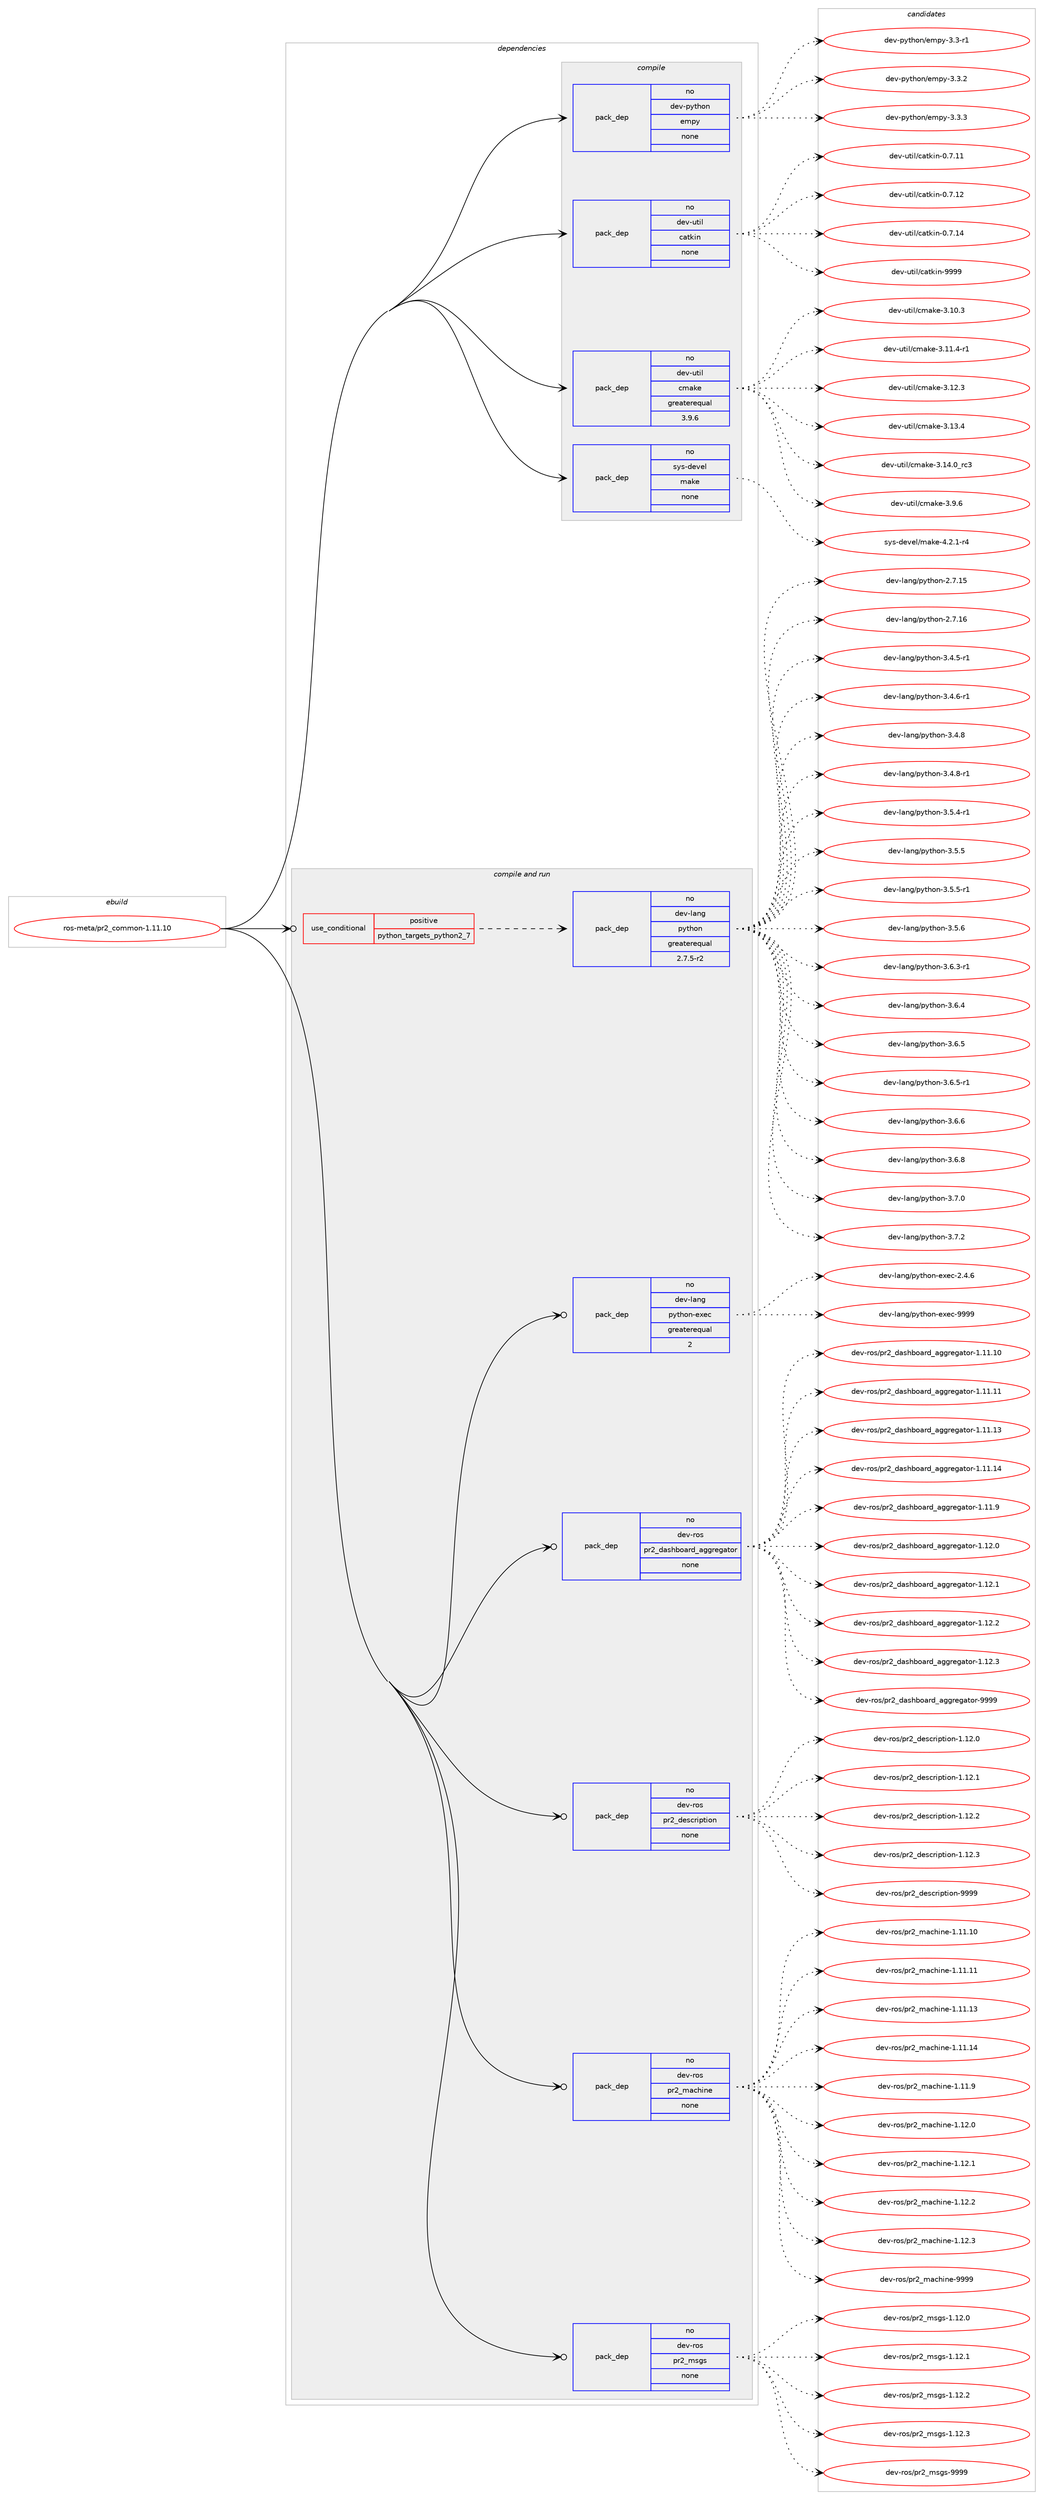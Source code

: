 digraph prolog {

# *************
# Graph options
# *************

newrank=true;
concentrate=true;
compound=true;
graph [rankdir=LR,fontname=Helvetica,fontsize=10,ranksep=1.5];#, ranksep=2.5, nodesep=0.2];
edge  [arrowhead=vee];
node  [fontname=Helvetica,fontsize=10];

# **********
# The ebuild
# **********

subgraph cluster_leftcol {
color=gray;
rank=same;
label=<<i>ebuild</i>>;
id [label="ros-meta/pr2_common-1.11.10", color=red, width=4, href="../ros-meta/pr2_common-1.11.10.svg"];
}

# ****************
# The dependencies
# ****************

subgraph cluster_midcol {
color=gray;
label=<<i>dependencies</i>>;
subgraph cluster_compile {
fillcolor="#eeeeee";
style=filled;
label=<<i>compile</i>>;
subgraph pack1204170 {
dependency1683470 [label=<<TABLE BORDER="0" CELLBORDER="1" CELLSPACING="0" CELLPADDING="4" WIDTH="220"><TR><TD ROWSPAN="6" CELLPADDING="30">pack_dep</TD></TR><TR><TD WIDTH="110">no</TD></TR><TR><TD>dev-python</TD></TR><TR><TD>empy</TD></TR><TR><TD>none</TD></TR><TR><TD></TD></TR></TABLE>>, shape=none, color=blue];
}
id:e -> dependency1683470:w [weight=20,style="solid",arrowhead="vee"];
subgraph pack1204171 {
dependency1683471 [label=<<TABLE BORDER="0" CELLBORDER="1" CELLSPACING="0" CELLPADDING="4" WIDTH="220"><TR><TD ROWSPAN="6" CELLPADDING="30">pack_dep</TD></TR><TR><TD WIDTH="110">no</TD></TR><TR><TD>dev-util</TD></TR><TR><TD>catkin</TD></TR><TR><TD>none</TD></TR><TR><TD></TD></TR></TABLE>>, shape=none, color=blue];
}
id:e -> dependency1683471:w [weight=20,style="solid",arrowhead="vee"];
subgraph pack1204172 {
dependency1683472 [label=<<TABLE BORDER="0" CELLBORDER="1" CELLSPACING="0" CELLPADDING="4" WIDTH="220"><TR><TD ROWSPAN="6" CELLPADDING="30">pack_dep</TD></TR><TR><TD WIDTH="110">no</TD></TR><TR><TD>dev-util</TD></TR><TR><TD>cmake</TD></TR><TR><TD>greaterequal</TD></TR><TR><TD>3.9.6</TD></TR></TABLE>>, shape=none, color=blue];
}
id:e -> dependency1683472:w [weight=20,style="solid",arrowhead="vee"];
subgraph pack1204173 {
dependency1683473 [label=<<TABLE BORDER="0" CELLBORDER="1" CELLSPACING="0" CELLPADDING="4" WIDTH="220"><TR><TD ROWSPAN="6" CELLPADDING="30">pack_dep</TD></TR><TR><TD WIDTH="110">no</TD></TR><TR><TD>sys-devel</TD></TR><TR><TD>make</TD></TR><TR><TD>none</TD></TR><TR><TD></TD></TR></TABLE>>, shape=none, color=blue];
}
id:e -> dependency1683473:w [weight=20,style="solid",arrowhead="vee"];
}
subgraph cluster_compileandrun {
fillcolor="#eeeeee";
style=filled;
label=<<i>compile and run</i>>;
subgraph cond451771 {
dependency1683474 [label=<<TABLE BORDER="0" CELLBORDER="1" CELLSPACING="0" CELLPADDING="4"><TR><TD ROWSPAN="3" CELLPADDING="10">use_conditional</TD></TR><TR><TD>positive</TD></TR><TR><TD>python_targets_python2_7</TD></TR></TABLE>>, shape=none, color=red];
subgraph pack1204174 {
dependency1683475 [label=<<TABLE BORDER="0" CELLBORDER="1" CELLSPACING="0" CELLPADDING="4" WIDTH="220"><TR><TD ROWSPAN="6" CELLPADDING="30">pack_dep</TD></TR><TR><TD WIDTH="110">no</TD></TR><TR><TD>dev-lang</TD></TR><TR><TD>python</TD></TR><TR><TD>greaterequal</TD></TR><TR><TD>2.7.5-r2</TD></TR></TABLE>>, shape=none, color=blue];
}
dependency1683474:e -> dependency1683475:w [weight=20,style="dashed",arrowhead="vee"];
}
id:e -> dependency1683474:w [weight=20,style="solid",arrowhead="odotvee"];
subgraph pack1204175 {
dependency1683476 [label=<<TABLE BORDER="0" CELLBORDER="1" CELLSPACING="0" CELLPADDING="4" WIDTH="220"><TR><TD ROWSPAN="6" CELLPADDING="30">pack_dep</TD></TR><TR><TD WIDTH="110">no</TD></TR><TR><TD>dev-lang</TD></TR><TR><TD>python-exec</TD></TR><TR><TD>greaterequal</TD></TR><TR><TD>2</TD></TR></TABLE>>, shape=none, color=blue];
}
id:e -> dependency1683476:w [weight=20,style="solid",arrowhead="odotvee"];
subgraph pack1204176 {
dependency1683477 [label=<<TABLE BORDER="0" CELLBORDER="1" CELLSPACING="0" CELLPADDING="4" WIDTH="220"><TR><TD ROWSPAN="6" CELLPADDING="30">pack_dep</TD></TR><TR><TD WIDTH="110">no</TD></TR><TR><TD>dev-ros</TD></TR><TR><TD>pr2_dashboard_aggregator</TD></TR><TR><TD>none</TD></TR><TR><TD></TD></TR></TABLE>>, shape=none, color=blue];
}
id:e -> dependency1683477:w [weight=20,style="solid",arrowhead="odotvee"];
subgraph pack1204177 {
dependency1683478 [label=<<TABLE BORDER="0" CELLBORDER="1" CELLSPACING="0" CELLPADDING="4" WIDTH="220"><TR><TD ROWSPAN="6" CELLPADDING="30">pack_dep</TD></TR><TR><TD WIDTH="110">no</TD></TR><TR><TD>dev-ros</TD></TR><TR><TD>pr2_description</TD></TR><TR><TD>none</TD></TR><TR><TD></TD></TR></TABLE>>, shape=none, color=blue];
}
id:e -> dependency1683478:w [weight=20,style="solid",arrowhead="odotvee"];
subgraph pack1204178 {
dependency1683479 [label=<<TABLE BORDER="0" CELLBORDER="1" CELLSPACING="0" CELLPADDING="4" WIDTH="220"><TR><TD ROWSPAN="6" CELLPADDING="30">pack_dep</TD></TR><TR><TD WIDTH="110">no</TD></TR><TR><TD>dev-ros</TD></TR><TR><TD>pr2_machine</TD></TR><TR><TD>none</TD></TR><TR><TD></TD></TR></TABLE>>, shape=none, color=blue];
}
id:e -> dependency1683479:w [weight=20,style="solid",arrowhead="odotvee"];
subgraph pack1204179 {
dependency1683480 [label=<<TABLE BORDER="0" CELLBORDER="1" CELLSPACING="0" CELLPADDING="4" WIDTH="220"><TR><TD ROWSPAN="6" CELLPADDING="30">pack_dep</TD></TR><TR><TD WIDTH="110">no</TD></TR><TR><TD>dev-ros</TD></TR><TR><TD>pr2_msgs</TD></TR><TR><TD>none</TD></TR><TR><TD></TD></TR></TABLE>>, shape=none, color=blue];
}
id:e -> dependency1683480:w [weight=20,style="solid",arrowhead="odotvee"];
}
subgraph cluster_run {
fillcolor="#eeeeee";
style=filled;
label=<<i>run</i>>;
}
}

# **************
# The candidates
# **************

subgraph cluster_choices {
rank=same;
color=gray;
label=<<i>candidates</i>>;

subgraph choice1204170 {
color=black;
nodesep=1;
choice1001011184511212111610411111047101109112121455146514511449 [label="dev-python/empy-3.3-r1", color=red, width=4,href="../dev-python/empy-3.3-r1.svg"];
choice1001011184511212111610411111047101109112121455146514650 [label="dev-python/empy-3.3.2", color=red, width=4,href="../dev-python/empy-3.3.2.svg"];
choice1001011184511212111610411111047101109112121455146514651 [label="dev-python/empy-3.3.3", color=red, width=4,href="../dev-python/empy-3.3.3.svg"];
dependency1683470:e -> choice1001011184511212111610411111047101109112121455146514511449:w [style=dotted,weight="100"];
dependency1683470:e -> choice1001011184511212111610411111047101109112121455146514650:w [style=dotted,weight="100"];
dependency1683470:e -> choice1001011184511212111610411111047101109112121455146514651:w [style=dotted,weight="100"];
}
subgraph choice1204171 {
color=black;
nodesep=1;
choice1001011184511711610510847999711610710511045484655464949 [label="dev-util/catkin-0.7.11", color=red, width=4,href="../dev-util/catkin-0.7.11.svg"];
choice1001011184511711610510847999711610710511045484655464950 [label="dev-util/catkin-0.7.12", color=red, width=4,href="../dev-util/catkin-0.7.12.svg"];
choice1001011184511711610510847999711610710511045484655464952 [label="dev-util/catkin-0.7.14", color=red, width=4,href="../dev-util/catkin-0.7.14.svg"];
choice100101118451171161051084799971161071051104557575757 [label="dev-util/catkin-9999", color=red, width=4,href="../dev-util/catkin-9999.svg"];
dependency1683471:e -> choice1001011184511711610510847999711610710511045484655464949:w [style=dotted,weight="100"];
dependency1683471:e -> choice1001011184511711610510847999711610710511045484655464950:w [style=dotted,weight="100"];
dependency1683471:e -> choice1001011184511711610510847999711610710511045484655464952:w [style=dotted,weight="100"];
dependency1683471:e -> choice100101118451171161051084799971161071051104557575757:w [style=dotted,weight="100"];
}
subgraph choice1204172 {
color=black;
nodesep=1;
choice1001011184511711610510847991099710710145514649484651 [label="dev-util/cmake-3.10.3", color=red, width=4,href="../dev-util/cmake-3.10.3.svg"];
choice10010111845117116105108479910997107101455146494946524511449 [label="dev-util/cmake-3.11.4-r1", color=red, width=4,href="../dev-util/cmake-3.11.4-r1.svg"];
choice1001011184511711610510847991099710710145514649504651 [label="dev-util/cmake-3.12.3", color=red, width=4,href="../dev-util/cmake-3.12.3.svg"];
choice1001011184511711610510847991099710710145514649514652 [label="dev-util/cmake-3.13.4", color=red, width=4,href="../dev-util/cmake-3.13.4.svg"];
choice1001011184511711610510847991099710710145514649524648951149951 [label="dev-util/cmake-3.14.0_rc3", color=red, width=4,href="../dev-util/cmake-3.14.0_rc3.svg"];
choice10010111845117116105108479910997107101455146574654 [label="dev-util/cmake-3.9.6", color=red, width=4,href="../dev-util/cmake-3.9.6.svg"];
dependency1683472:e -> choice1001011184511711610510847991099710710145514649484651:w [style=dotted,weight="100"];
dependency1683472:e -> choice10010111845117116105108479910997107101455146494946524511449:w [style=dotted,weight="100"];
dependency1683472:e -> choice1001011184511711610510847991099710710145514649504651:w [style=dotted,weight="100"];
dependency1683472:e -> choice1001011184511711610510847991099710710145514649514652:w [style=dotted,weight="100"];
dependency1683472:e -> choice1001011184511711610510847991099710710145514649524648951149951:w [style=dotted,weight="100"];
dependency1683472:e -> choice10010111845117116105108479910997107101455146574654:w [style=dotted,weight="100"];
}
subgraph choice1204173 {
color=black;
nodesep=1;
choice1151211154510010111810110847109971071014552465046494511452 [label="sys-devel/make-4.2.1-r4", color=red, width=4,href="../sys-devel/make-4.2.1-r4.svg"];
dependency1683473:e -> choice1151211154510010111810110847109971071014552465046494511452:w [style=dotted,weight="100"];
}
subgraph choice1204174 {
color=black;
nodesep=1;
choice10010111845108971101034711212111610411111045504655464953 [label="dev-lang/python-2.7.15", color=red, width=4,href="../dev-lang/python-2.7.15.svg"];
choice10010111845108971101034711212111610411111045504655464954 [label="dev-lang/python-2.7.16", color=red, width=4,href="../dev-lang/python-2.7.16.svg"];
choice1001011184510897110103471121211161041111104551465246534511449 [label="dev-lang/python-3.4.5-r1", color=red, width=4,href="../dev-lang/python-3.4.5-r1.svg"];
choice1001011184510897110103471121211161041111104551465246544511449 [label="dev-lang/python-3.4.6-r1", color=red, width=4,href="../dev-lang/python-3.4.6-r1.svg"];
choice100101118451089711010347112121116104111110455146524656 [label="dev-lang/python-3.4.8", color=red, width=4,href="../dev-lang/python-3.4.8.svg"];
choice1001011184510897110103471121211161041111104551465246564511449 [label="dev-lang/python-3.4.8-r1", color=red, width=4,href="../dev-lang/python-3.4.8-r1.svg"];
choice1001011184510897110103471121211161041111104551465346524511449 [label="dev-lang/python-3.5.4-r1", color=red, width=4,href="../dev-lang/python-3.5.4-r1.svg"];
choice100101118451089711010347112121116104111110455146534653 [label="dev-lang/python-3.5.5", color=red, width=4,href="../dev-lang/python-3.5.5.svg"];
choice1001011184510897110103471121211161041111104551465346534511449 [label="dev-lang/python-3.5.5-r1", color=red, width=4,href="../dev-lang/python-3.5.5-r1.svg"];
choice100101118451089711010347112121116104111110455146534654 [label="dev-lang/python-3.5.6", color=red, width=4,href="../dev-lang/python-3.5.6.svg"];
choice1001011184510897110103471121211161041111104551465446514511449 [label="dev-lang/python-3.6.3-r1", color=red, width=4,href="../dev-lang/python-3.6.3-r1.svg"];
choice100101118451089711010347112121116104111110455146544652 [label="dev-lang/python-3.6.4", color=red, width=4,href="../dev-lang/python-3.6.4.svg"];
choice100101118451089711010347112121116104111110455146544653 [label="dev-lang/python-3.6.5", color=red, width=4,href="../dev-lang/python-3.6.5.svg"];
choice1001011184510897110103471121211161041111104551465446534511449 [label="dev-lang/python-3.6.5-r1", color=red, width=4,href="../dev-lang/python-3.6.5-r1.svg"];
choice100101118451089711010347112121116104111110455146544654 [label="dev-lang/python-3.6.6", color=red, width=4,href="../dev-lang/python-3.6.6.svg"];
choice100101118451089711010347112121116104111110455146544656 [label="dev-lang/python-3.6.8", color=red, width=4,href="../dev-lang/python-3.6.8.svg"];
choice100101118451089711010347112121116104111110455146554648 [label="dev-lang/python-3.7.0", color=red, width=4,href="../dev-lang/python-3.7.0.svg"];
choice100101118451089711010347112121116104111110455146554650 [label="dev-lang/python-3.7.2", color=red, width=4,href="../dev-lang/python-3.7.2.svg"];
dependency1683475:e -> choice10010111845108971101034711212111610411111045504655464953:w [style=dotted,weight="100"];
dependency1683475:e -> choice10010111845108971101034711212111610411111045504655464954:w [style=dotted,weight="100"];
dependency1683475:e -> choice1001011184510897110103471121211161041111104551465246534511449:w [style=dotted,weight="100"];
dependency1683475:e -> choice1001011184510897110103471121211161041111104551465246544511449:w [style=dotted,weight="100"];
dependency1683475:e -> choice100101118451089711010347112121116104111110455146524656:w [style=dotted,weight="100"];
dependency1683475:e -> choice1001011184510897110103471121211161041111104551465246564511449:w [style=dotted,weight="100"];
dependency1683475:e -> choice1001011184510897110103471121211161041111104551465346524511449:w [style=dotted,weight="100"];
dependency1683475:e -> choice100101118451089711010347112121116104111110455146534653:w [style=dotted,weight="100"];
dependency1683475:e -> choice1001011184510897110103471121211161041111104551465346534511449:w [style=dotted,weight="100"];
dependency1683475:e -> choice100101118451089711010347112121116104111110455146534654:w [style=dotted,weight="100"];
dependency1683475:e -> choice1001011184510897110103471121211161041111104551465446514511449:w [style=dotted,weight="100"];
dependency1683475:e -> choice100101118451089711010347112121116104111110455146544652:w [style=dotted,weight="100"];
dependency1683475:e -> choice100101118451089711010347112121116104111110455146544653:w [style=dotted,weight="100"];
dependency1683475:e -> choice1001011184510897110103471121211161041111104551465446534511449:w [style=dotted,weight="100"];
dependency1683475:e -> choice100101118451089711010347112121116104111110455146544654:w [style=dotted,weight="100"];
dependency1683475:e -> choice100101118451089711010347112121116104111110455146544656:w [style=dotted,weight="100"];
dependency1683475:e -> choice100101118451089711010347112121116104111110455146554648:w [style=dotted,weight="100"];
dependency1683475:e -> choice100101118451089711010347112121116104111110455146554650:w [style=dotted,weight="100"];
}
subgraph choice1204175 {
color=black;
nodesep=1;
choice1001011184510897110103471121211161041111104510112010199455046524654 [label="dev-lang/python-exec-2.4.6", color=red, width=4,href="../dev-lang/python-exec-2.4.6.svg"];
choice10010111845108971101034711212111610411111045101120101994557575757 [label="dev-lang/python-exec-9999", color=red, width=4,href="../dev-lang/python-exec-9999.svg"];
dependency1683476:e -> choice1001011184510897110103471121211161041111104510112010199455046524654:w [style=dotted,weight="100"];
dependency1683476:e -> choice10010111845108971101034711212111610411111045101120101994557575757:w [style=dotted,weight="100"];
}
subgraph choice1204176 {
color=black;
nodesep=1;
choice100101118451141111154711211450951009711510498111971141009597103103114101103971161111144549464949464948 [label="dev-ros/pr2_dashboard_aggregator-1.11.10", color=red, width=4,href="../dev-ros/pr2_dashboard_aggregator-1.11.10.svg"];
choice100101118451141111154711211450951009711510498111971141009597103103114101103971161111144549464949464949 [label="dev-ros/pr2_dashboard_aggregator-1.11.11", color=red, width=4,href="../dev-ros/pr2_dashboard_aggregator-1.11.11.svg"];
choice100101118451141111154711211450951009711510498111971141009597103103114101103971161111144549464949464951 [label="dev-ros/pr2_dashboard_aggregator-1.11.13", color=red, width=4,href="../dev-ros/pr2_dashboard_aggregator-1.11.13.svg"];
choice100101118451141111154711211450951009711510498111971141009597103103114101103971161111144549464949464952 [label="dev-ros/pr2_dashboard_aggregator-1.11.14", color=red, width=4,href="../dev-ros/pr2_dashboard_aggregator-1.11.14.svg"];
choice1001011184511411111547112114509510097115104981119711410095971031031141011039711611111445494649494657 [label="dev-ros/pr2_dashboard_aggregator-1.11.9", color=red, width=4,href="../dev-ros/pr2_dashboard_aggregator-1.11.9.svg"];
choice1001011184511411111547112114509510097115104981119711410095971031031141011039711611111445494649504648 [label="dev-ros/pr2_dashboard_aggregator-1.12.0", color=red, width=4,href="../dev-ros/pr2_dashboard_aggregator-1.12.0.svg"];
choice1001011184511411111547112114509510097115104981119711410095971031031141011039711611111445494649504649 [label="dev-ros/pr2_dashboard_aggregator-1.12.1", color=red, width=4,href="../dev-ros/pr2_dashboard_aggregator-1.12.1.svg"];
choice1001011184511411111547112114509510097115104981119711410095971031031141011039711611111445494649504650 [label="dev-ros/pr2_dashboard_aggregator-1.12.2", color=red, width=4,href="../dev-ros/pr2_dashboard_aggregator-1.12.2.svg"];
choice1001011184511411111547112114509510097115104981119711410095971031031141011039711611111445494649504651 [label="dev-ros/pr2_dashboard_aggregator-1.12.3", color=red, width=4,href="../dev-ros/pr2_dashboard_aggregator-1.12.3.svg"];
choice100101118451141111154711211450951009711510498111971141009597103103114101103971161111144557575757 [label="dev-ros/pr2_dashboard_aggregator-9999", color=red, width=4,href="../dev-ros/pr2_dashboard_aggregator-9999.svg"];
dependency1683477:e -> choice100101118451141111154711211450951009711510498111971141009597103103114101103971161111144549464949464948:w [style=dotted,weight="100"];
dependency1683477:e -> choice100101118451141111154711211450951009711510498111971141009597103103114101103971161111144549464949464949:w [style=dotted,weight="100"];
dependency1683477:e -> choice100101118451141111154711211450951009711510498111971141009597103103114101103971161111144549464949464951:w [style=dotted,weight="100"];
dependency1683477:e -> choice100101118451141111154711211450951009711510498111971141009597103103114101103971161111144549464949464952:w [style=dotted,weight="100"];
dependency1683477:e -> choice1001011184511411111547112114509510097115104981119711410095971031031141011039711611111445494649494657:w [style=dotted,weight="100"];
dependency1683477:e -> choice1001011184511411111547112114509510097115104981119711410095971031031141011039711611111445494649504648:w [style=dotted,weight="100"];
dependency1683477:e -> choice1001011184511411111547112114509510097115104981119711410095971031031141011039711611111445494649504649:w [style=dotted,weight="100"];
dependency1683477:e -> choice1001011184511411111547112114509510097115104981119711410095971031031141011039711611111445494649504650:w [style=dotted,weight="100"];
dependency1683477:e -> choice1001011184511411111547112114509510097115104981119711410095971031031141011039711611111445494649504651:w [style=dotted,weight="100"];
dependency1683477:e -> choice100101118451141111154711211450951009711510498111971141009597103103114101103971161111144557575757:w [style=dotted,weight="100"];
}
subgraph choice1204177 {
color=black;
nodesep=1;
choice100101118451141111154711211450951001011159911410511211610511111045494649504648 [label="dev-ros/pr2_description-1.12.0", color=red, width=4,href="../dev-ros/pr2_description-1.12.0.svg"];
choice100101118451141111154711211450951001011159911410511211610511111045494649504649 [label="dev-ros/pr2_description-1.12.1", color=red, width=4,href="../dev-ros/pr2_description-1.12.1.svg"];
choice100101118451141111154711211450951001011159911410511211610511111045494649504650 [label="dev-ros/pr2_description-1.12.2", color=red, width=4,href="../dev-ros/pr2_description-1.12.2.svg"];
choice100101118451141111154711211450951001011159911410511211610511111045494649504651 [label="dev-ros/pr2_description-1.12.3", color=red, width=4,href="../dev-ros/pr2_description-1.12.3.svg"];
choice10010111845114111115471121145095100101115991141051121161051111104557575757 [label="dev-ros/pr2_description-9999", color=red, width=4,href="../dev-ros/pr2_description-9999.svg"];
dependency1683478:e -> choice100101118451141111154711211450951001011159911410511211610511111045494649504648:w [style=dotted,weight="100"];
dependency1683478:e -> choice100101118451141111154711211450951001011159911410511211610511111045494649504649:w [style=dotted,weight="100"];
dependency1683478:e -> choice100101118451141111154711211450951001011159911410511211610511111045494649504650:w [style=dotted,weight="100"];
dependency1683478:e -> choice100101118451141111154711211450951001011159911410511211610511111045494649504651:w [style=dotted,weight="100"];
dependency1683478:e -> choice10010111845114111115471121145095100101115991141051121161051111104557575757:w [style=dotted,weight="100"];
}
subgraph choice1204178 {
color=black;
nodesep=1;
choice1001011184511411111547112114509510997991041051101014549464949464948 [label="dev-ros/pr2_machine-1.11.10", color=red, width=4,href="../dev-ros/pr2_machine-1.11.10.svg"];
choice1001011184511411111547112114509510997991041051101014549464949464949 [label="dev-ros/pr2_machine-1.11.11", color=red, width=4,href="../dev-ros/pr2_machine-1.11.11.svg"];
choice1001011184511411111547112114509510997991041051101014549464949464951 [label="dev-ros/pr2_machine-1.11.13", color=red, width=4,href="../dev-ros/pr2_machine-1.11.13.svg"];
choice1001011184511411111547112114509510997991041051101014549464949464952 [label="dev-ros/pr2_machine-1.11.14", color=red, width=4,href="../dev-ros/pr2_machine-1.11.14.svg"];
choice10010111845114111115471121145095109979910410511010145494649494657 [label="dev-ros/pr2_machine-1.11.9", color=red, width=4,href="../dev-ros/pr2_machine-1.11.9.svg"];
choice10010111845114111115471121145095109979910410511010145494649504648 [label="dev-ros/pr2_machine-1.12.0", color=red, width=4,href="../dev-ros/pr2_machine-1.12.0.svg"];
choice10010111845114111115471121145095109979910410511010145494649504649 [label="dev-ros/pr2_machine-1.12.1", color=red, width=4,href="../dev-ros/pr2_machine-1.12.1.svg"];
choice10010111845114111115471121145095109979910410511010145494649504650 [label="dev-ros/pr2_machine-1.12.2", color=red, width=4,href="../dev-ros/pr2_machine-1.12.2.svg"];
choice10010111845114111115471121145095109979910410511010145494649504651 [label="dev-ros/pr2_machine-1.12.3", color=red, width=4,href="../dev-ros/pr2_machine-1.12.3.svg"];
choice1001011184511411111547112114509510997991041051101014557575757 [label="dev-ros/pr2_machine-9999", color=red, width=4,href="../dev-ros/pr2_machine-9999.svg"];
dependency1683479:e -> choice1001011184511411111547112114509510997991041051101014549464949464948:w [style=dotted,weight="100"];
dependency1683479:e -> choice1001011184511411111547112114509510997991041051101014549464949464949:w [style=dotted,weight="100"];
dependency1683479:e -> choice1001011184511411111547112114509510997991041051101014549464949464951:w [style=dotted,weight="100"];
dependency1683479:e -> choice1001011184511411111547112114509510997991041051101014549464949464952:w [style=dotted,weight="100"];
dependency1683479:e -> choice10010111845114111115471121145095109979910410511010145494649494657:w [style=dotted,weight="100"];
dependency1683479:e -> choice10010111845114111115471121145095109979910410511010145494649504648:w [style=dotted,weight="100"];
dependency1683479:e -> choice10010111845114111115471121145095109979910410511010145494649504649:w [style=dotted,weight="100"];
dependency1683479:e -> choice10010111845114111115471121145095109979910410511010145494649504650:w [style=dotted,weight="100"];
dependency1683479:e -> choice10010111845114111115471121145095109979910410511010145494649504651:w [style=dotted,weight="100"];
dependency1683479:e -> choice1001011184511411111547112114509510997991041051101014557575757:w [style=dotted,weight="100"];
}
subgraph choice1204179 {
color=black;
nodesep=1;
choice1001011184511411111547112114509510911510311545494649504648 [label="dev-ros/pr2_msgs-1.12.0", color=red, width=4,href="../dev-ros/pr2_msgs-1.12.0.svg"];
choice1001011184511411111547112114509510911510311545494649504649 [label="dev-ros/pr2_msgs-1.12.1", color=red, width=4,href="../dev-ros/pr2_msgs-1.12.1.svg"];
choice1001011184511411111547112114509510911510311545494649504650 [label="dev-ros/pr2_msgs-1.12.2", color=red, width=4,href="../dev-ros/pr2_msgs-1.12.2.svg"];
choice1001011184511411111547112114509510911510311545494649504651 [label="dev-ros/pr2_msgs-1.12.3", color=red, width=4,href="../dev-ros/pr2_msgs-1.12.3.svg"];
choice100101118451141111154711211450951091151031154557575757 [label="dev-ros/pr2_msgs-9999", color=red, width=4,href="../dev-ros/pr2_msgs-9999.svg"];
dependency1683480:e -> choice1001011184511411111547112114509510911510311545494649504648:w [style=dotted,weight="100"];
dependency1683480:e -> choice1001011184511411111547112114509510911510311545494649504649:w [style=dotted,weight="100"];
dependency1683480:e -> choice1001011184511411111547112114509510911510311545494649504650:w [style=dotted,weight="100"];
dependency1683480:e -> choice1001011184511411111547112114509510911510311545494649504651:w [style=dotted,weight="100"];
dependency1683480:e -> choice100101118451141111154711211450951091151031154557575757:w [style=dotted,weight="100"];
}
}

}
